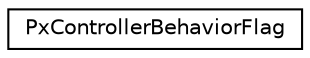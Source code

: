 digraph "Graphical Class Hierarchy"
{
  edge [fontname="Helvetica",fontsize="10",labelfontname="Helvetica",labelfontsize="10"];
  node [fontname="Helvetica",fontsize="10",shape=record];
  rankdir="LR";
  Node0 [label="PxControllerBehaviorFlag",height=0.2,width=0.4,color="black", fillcolor="white", style="filled",URL="$structPxControllerBehaviorFlag.html",tooltip="specifies controller behavior "];
}
